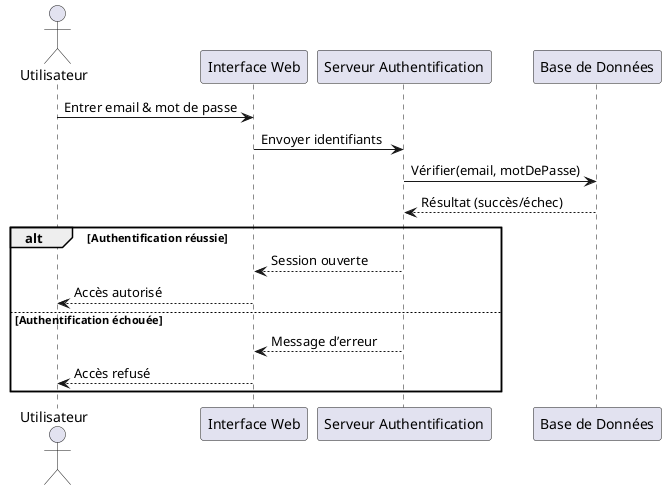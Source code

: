 @startuml
actor Utilisateur
participant "Interface Web" as Web
participant "Serveur Authentification" as Auth
participant "Base de Données" as DB

Utilisateur -> Web : Entrer email & mot de passe
Web -> Auth : Envoyer identifiants
Auth -> DB : Vérifier(email, motDePasse)
DB --> Auth : Résultat (succès/échec)
alt Authentification réussie
    Auth --> Web : Session ouverte
    Web --> Utilisateur : Accès autorisé
else Authentification échouée
    Auth --> Web : Message d’erreur
    Web --> Utilisateur : Accès refusé
end
@enduml
